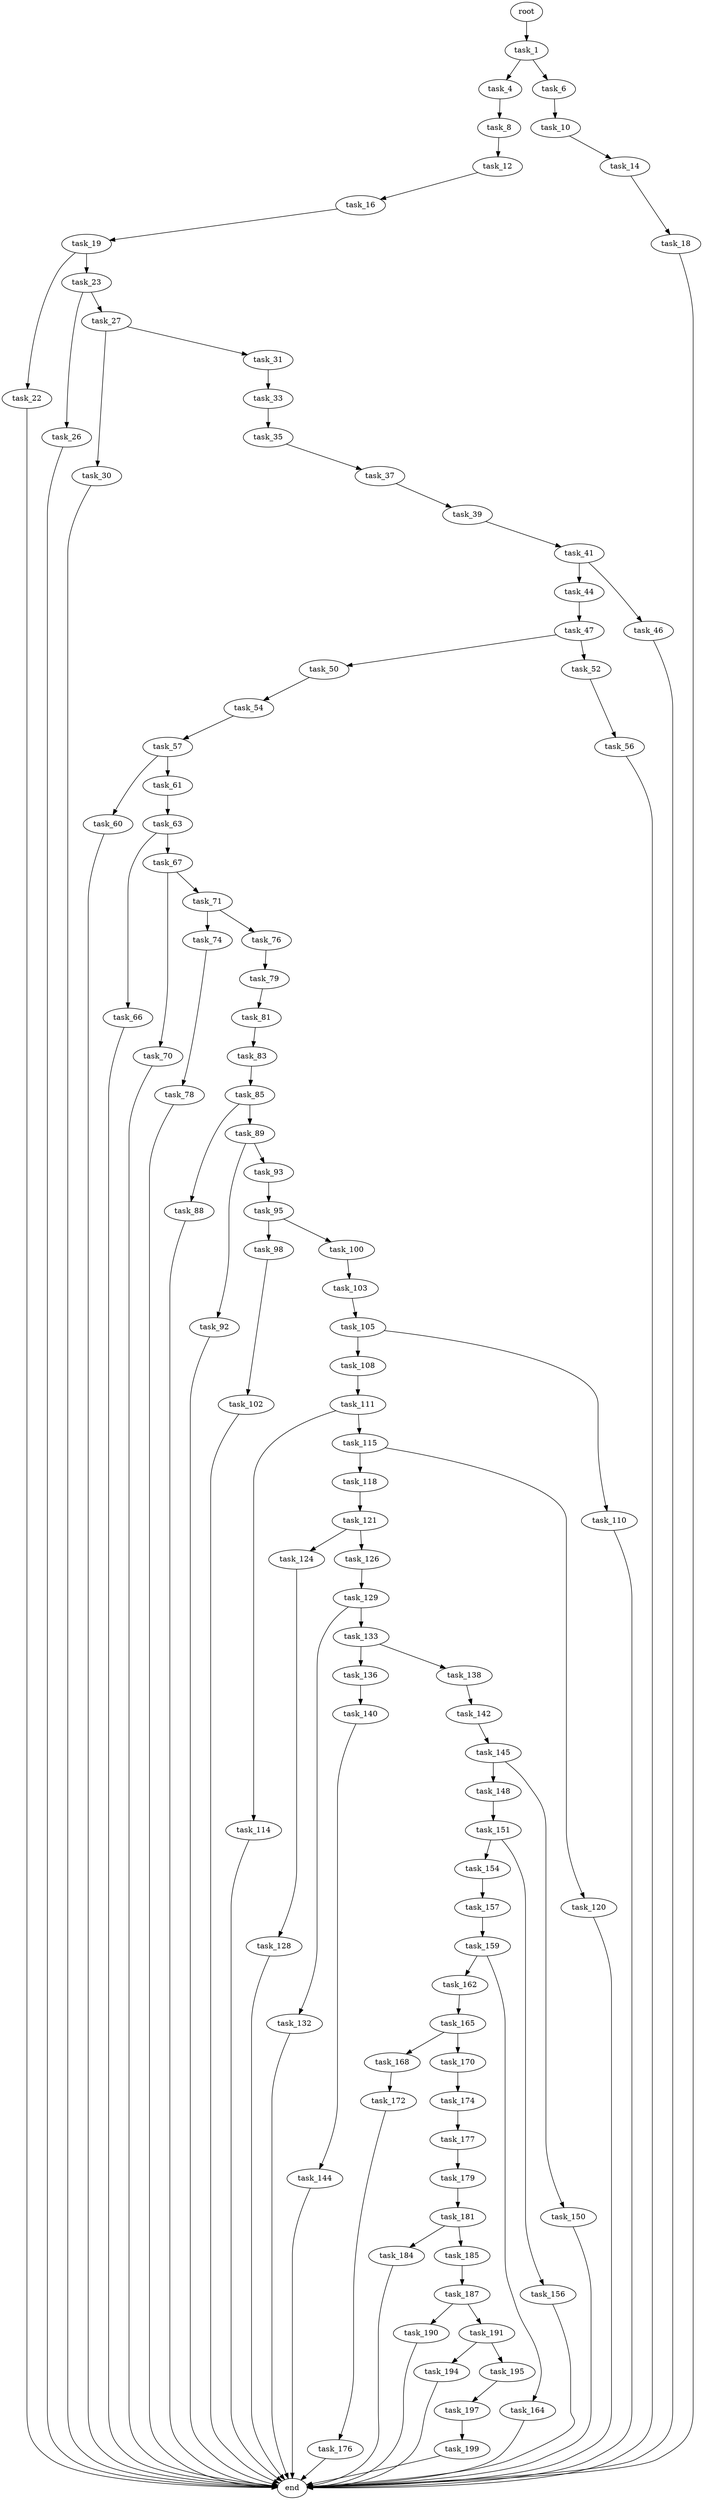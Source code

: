 digraph G {
  root [size="0.000000"];
  task_1 [size="14144316784.000000"];
  task_4 [size="1006110759.000000"];
  task_6 [size="455719895584.000000"];
  task_8 [size="45033332358.000000"];
  task_10 [size="150897289719.000000"];
  task_12 [size="68719476736.000000"];
  task_14 [size="1073741824000.000000"];
  task_16 [size="12406362281.000000"];
  task_18 [size="134217728000.000000"];
  task_19 [size="28991029248.000000"];
  task_22 [size="231928233984.000000"];
  task_23 [size="87554570462.000000"];
  task_26 [size="8589934592.000000"];
  task_27 [size="176248721455.000000"];
  task_30 [size="8589934592.000000"];
  task_31 [size="231928233984.000000"];
  task_33 [size="43142452466.000000"];
  task_35 [size="131804135165.000000"];
  task_37 [size="12034297490.000000"];
  task_39 [size="163937093906.000000"];
  task_41 [size="36526253948.000000"];
  task_44 [size="465774459897.000000"];
  task_46 [size="68719476736.000000"];
  task_47 [size="368293445632.000000"];
  task_50 [size="549755813888.000000"];
  task_52 [size="28991029248.000000"];
  task_54 [size="22821818276.000000"];
  task_56 [size="29319107050.000000"];
  task_57 [size="47213808259.000000"];
  task_60 [size="134217728000.000000"];
  task_61 [size="5150402245.000000"];
  task_63 [size="683503403.000000"];
  task_66 [size="27236186105.000000"];
  task_67 [size="778369296637.000000"];
  task_70 [size="2496985255.000000"];
  task_71 [size="28991029248.000000"];
  task_74 [size="1184117462344.000000"];
  task_76 [size="26829632730.000000"];
  task_78 [size="38663668433.000000"];
  task_79 [size="68719476736.000000"];
  task_81 [size="3587144104.000000"];
  task_83 [size="28991029248.000000"];
  task_85 [size="1073741824000.000000"];
  task_88 [size="1073741824000.000000"];
  task_89 [size="1864799729.000000"];
  task_92 [size="1073741824000.000000"];
  task_93 [size="4668309859.000000"];
  task_95 [size="11391179668.000000"];
  task_98 [size="35906220569.000000"];
  task_100 [size="54177761749.000000"];
  task_102 [size="21430628256.000000"];
  task_103 [size="782757789696.000000"];
  task_105 [size="231928233984.000000"];
  task_108 [size="66773966928.000000"];
  task_110 [size="5998619539.000000"];
  task_111 [size="3397183028.000000"];
  task_114 [size="28991029248.000000"];
  task_115 [size="134217728000.000000"];
  task_118 [size="1243902324620.000000"];
  task_120 [size="782757789696.000000"];
  task_121 [size="68719476736.000000"];
  task_124 [size="68719476736.000000"];
  task_126 [size="2768221188.000000"];
  task_128 [size="549755813888.000000"];
  task_129 [size="8589934592.000000"];
  task_132 [size="397912516215.000000"];
  task_133 [size="13605506059.000000"];
  task_136 [size="333674108131.000000"];
  task_138 [size="119529611250.000000"];
  task_140 [size="68719476736.000000"];
  task_142 [size="1073741824000.000000"];
  task_144 [size="14439104462.000000"];
  task_145 [size="587057190937.000000"];
  task_148 [size="82545124449.000000"];
  task_150 [size="1463084759.000000"];
  task_151 [size="6572752308.000000"];
  task_154 [size="28991029248.000000"];
  task_156 [size="21113707016.000000"];
  task_157 [size="368293445632.000000"];
  task_159 [size="28991029248.000000"];
  task_162 [size="8589934592.000000"];
  task_164 [size="28991029248.000000"];
  task_165 [size="103391663752.000000"];
  task_168 [size="68719476736.000000"];
  task_170 [size="237081563287.000000"];
  task_172 [size="1012423400123.000000"];
  task_174 [size="26768457905.000000"];
  task_176 [size="7719730622.000000"];
  task_177 [size="10020299772.000000"];
  task_179 [size="134217728000.000000"];
  task_181 [size="1073741824000.000000"];
  task_184 [size="2147150343.000000"];
  task_185 [size="38833982004.000000"];
  task_187 [size="14870868642.000000"];
  task_190 [size="9631535777.000000"];
  task_191 [size="549755813888.000000"];
  task_194 [size="145171633832.000000"];
  task_195 [size="42431004951.000000"];
  task_197 [size="8389639453.000000"];
  task_199 [size="794364413922.000000"];
  end [size="0.000000"];

  root -> task_1 [size="1.000000"];
  task_1 -> task_4 [size="536870912.000000"];
  task_1 -> task_6 [size="536870912.000000"];
  task_4 -> task_8 [size="33554432.000000"];
  task_6 -> task_10 [size="838860800.000000"];
  task_8 -> task_12 [size="838860800.000000"];
  task_10 -> task_14 [size="134217728.000000"];
  task_12 -> task_16 [size="134217728.000000"];
  task_14 -> task_18 [size="838860800.000000"];
  task_16 -> task_19 [size="411041792.000000"];
  task_18 -> end [size="1.000000"];
  task_19 -> task_22 [size="75497472.000000"];
  task_19 -> task_23 [size="75497472.000000"];
  task_22 -> end [size="1.000000"];
  task_23 -> task_26 [size="209715200.000000"];
  task_23 -> task_27 [size="209715200.000000"];
  task_26 -> end [size="1.000000"];
  task_27 -> task_30 [size="411041792.000000"];
  task_27 -> task_31 [size="411041792.000000"];
  task_30 -> end [size="1.000000"];
  task_31 -> task_33 [size="301989888.000000"];
  task_33 -> task_35 [size="679477248.000000"];
  task_35 -> task_37 [size="209715200.000000"];
  task_37 -> task_39 [size="679477248.000000"];
  task_39 -> task_41 [size="209715200.000000"];
  task_41 -> task_44 [size="838860800.000000"];
  task_41 -> task_46 [size="838860800.000000"];
  task_44 -> task_47 [size="536870912.000000"];
  task_46 -> end [size="1.000000"];
  task_47 -> task_50 [size="411041792.000000"];
  task_47 -> task_52 [size="411041792.000000"];
  task_50 -> task_54 [size="536870912.000000"];
  task_52 -> task_56 [size="75497472.000000"];
  task_54 -> task_57 [size="536870912.000000"];
  task_56 -> end [size="1.000000"];
  task_57 -> task_60 [size="33554432.000000"];
  task_57 -> task_61 [size="33554432.000000"];
  task_60 -> end [size="1.000000"];
  task_61 -> task_63 [size="134217728.000000"];
  task_63 -> task_66 [size="75497472.000000"];
  task_63 -> task_67 [size="75497472.000000"];
  task_66 -> end [size="1.000000"];
  task_67 -> task_70 [size="838860800.000000"];
  task_67 -> task_71 [size="838860800.000000"];
  task_70 -> end [size="1.000000"];
  task_71 -> task_74 [size="75497472.000000"];
  task_71 -> task_76 [size="75497472.000000"];
  task_74 -> task_78 [size="838860800.000000"];
  task_76 -> task_79 [size="679477248.000000"];
  task_78 -> end [size="1.000000"];
  task_79 -> task_81 [size="134217728.000000"];
  task_81 -> task_83 [size="411041792.000000"];
  task_83 -> task_85 [size="75497472.000000"];
  task_85 -> task_88 [size="838860800.000000"];
  task_85 -> task_89 [size="838860800.000000"];
  task_88 -> end [size="1.000000"];
  task_89 -> task_92 [size="33554432.000000"];
  task_89 -> task_93 [size="33554432.000000"];
  task_92 -> end [size="1.000000"];
  task_93 -> task_95 [size="301989888.000000"];
  task_95 -> task_98 [size="301989888.000000"];
  task_95 -> task_100 [size="301989888.000000"];
  task_98 -> task_102 [size="134217728.000000"];
  task_100 -> task_103 [size="75497472.000000"];
  task_102 -> end [size="1.000000"];
  task_103 -> task_105 [size="679477248.000000"];
  task_105 -> task_108 [size="301989888.000000"];
  task_105 -> task_110 [size="301989888.000000"];
  task_108 -> task_111 [size="75497472.000000"];
  task_110 -> end [size="1.000000"];
  task_111 -> task_114 [size="209715200.000000"];
  task_111 -> task_115 [size="209715200.000000"];
  task_114 -> end [size="1.000000"];
  task_115 -> task_118 [size="209715200.000000"];
  task_115 -> task_120 [size="209715200.000000"];
  task_118 -> task_121 [size="838860800.000000"];
  task_120 -> end [size="1.000000"];
  task_121 -> task_124 [size="134217728.000000"];
  task_121 -> task_126 [size="134217728.000000"];
  task_124 -> task_128 [size="134217728.000000"];
  task_126 -> task_129 [size="134217728.000000"];
  task_128 -> end [size="1.000000"];
  task_129 -> task_132 [size="33554432.000000"];
  task_129 -> task_133 [size="33554432.000000"];
  task_132 -> end [size="1.000000"];
  task_133 -> task_136 [size="301989888.000000"];
  task_133 -> task_138 [size="301989888.000000"];
  task_136 -> task_140 [size="679477248.000000"];
  task_138 -> task_142 [size="209715200.000000"];
  task_140 -> task_144 [size="134217728.000000"];
  task_142 -> task_145 [size="838860800.000000"];
  task_144 -> end [size="1.000000"];
  task_145 -> task_148 [size="679477248.000000"];
  task_145 -> task_150 [size="679477248.000000"];
  task_148 -> task_151 [size="134217728.000000"];
  task_150 -> end [size="1.000000"];
  task_151 -> task_154 [size="411041792.000000"];
  task_151 -> task_156 [size="411041792.000000"];
  task_154 -> task_157 [size="75497472.000000"];
  task_156 -> end [size="1.000000"];
  task_157 -> task_159 [size="411041792.000000"];
  task_159 -> task_162 [size="75497472.000000"];
  task_159 -> task_164 [size="75497472.000000"];
  task_162 -> task_165 [size="33554432.000000"];
  task_164 -> end [size="1.000000"];
  task_165 -> task_168 [size="75497472.000000"];
  task_165 -> task_170 [size="75497472.000000"];
  task_168 -> task_172 [size="134217728.000000"];
  task_170 -> task_174 [size="301989888.000000"];
  task_172 -> task_176 [size="679477248.000000"];
  task_174 -> task_177 [size="33554432.000000"];
  task_176 -> end [size="1.000000"];
  task_177 -> task_179 [size="33554432.000000"];
  task_179 -> task_181 [size="209715200.000000"];
  task_181 -> task_184 [size="838860800.000000"];
  task_181 -> task_185 [size="838860800.000000"];
  task_184 -> end [size="1.000000"];
  task_185 -> task_187 [size="679477248.000000"];
  task_187 -> task_190 [size="411041792.000000"];
  task_187 -> task_191 [size="411041792.000000"];
  task_190 -> end [size="1.000000"];
  task_191 -> task_194 [size="536870912.000000"];
  task_191 -> task_195 [size="536870912.000000"];
  task_194 -> end [size="1.000000"];
  task_195 -> task_197 [size="75497472.000000"];
  task_197 -> task_199 [size="301989888.000000"];
  task_199 -> end [size="1.000000"];
}
